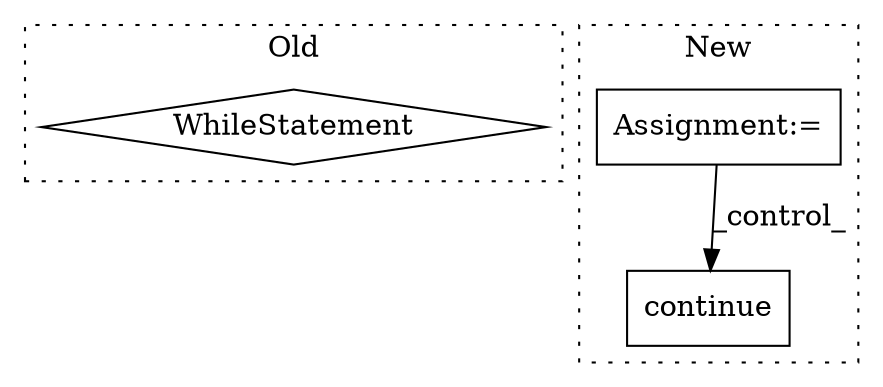 digraph G {
subgraph cluster0 {
1 [label="WhileStatement" a="61" s="5618,5629" l="7,2" shape="diamond"];
label = "Old";
style="dotted";
}
subgraph cluster1 {
2 [label="continue" a="18" s="5916" l="9" shape="box"];
3 [label="Assignment:=" a="7" s="5565" l="10" shape="box"];
label = "New";
style="dotted";
}
3 -> 2 [label="_control_"];
}